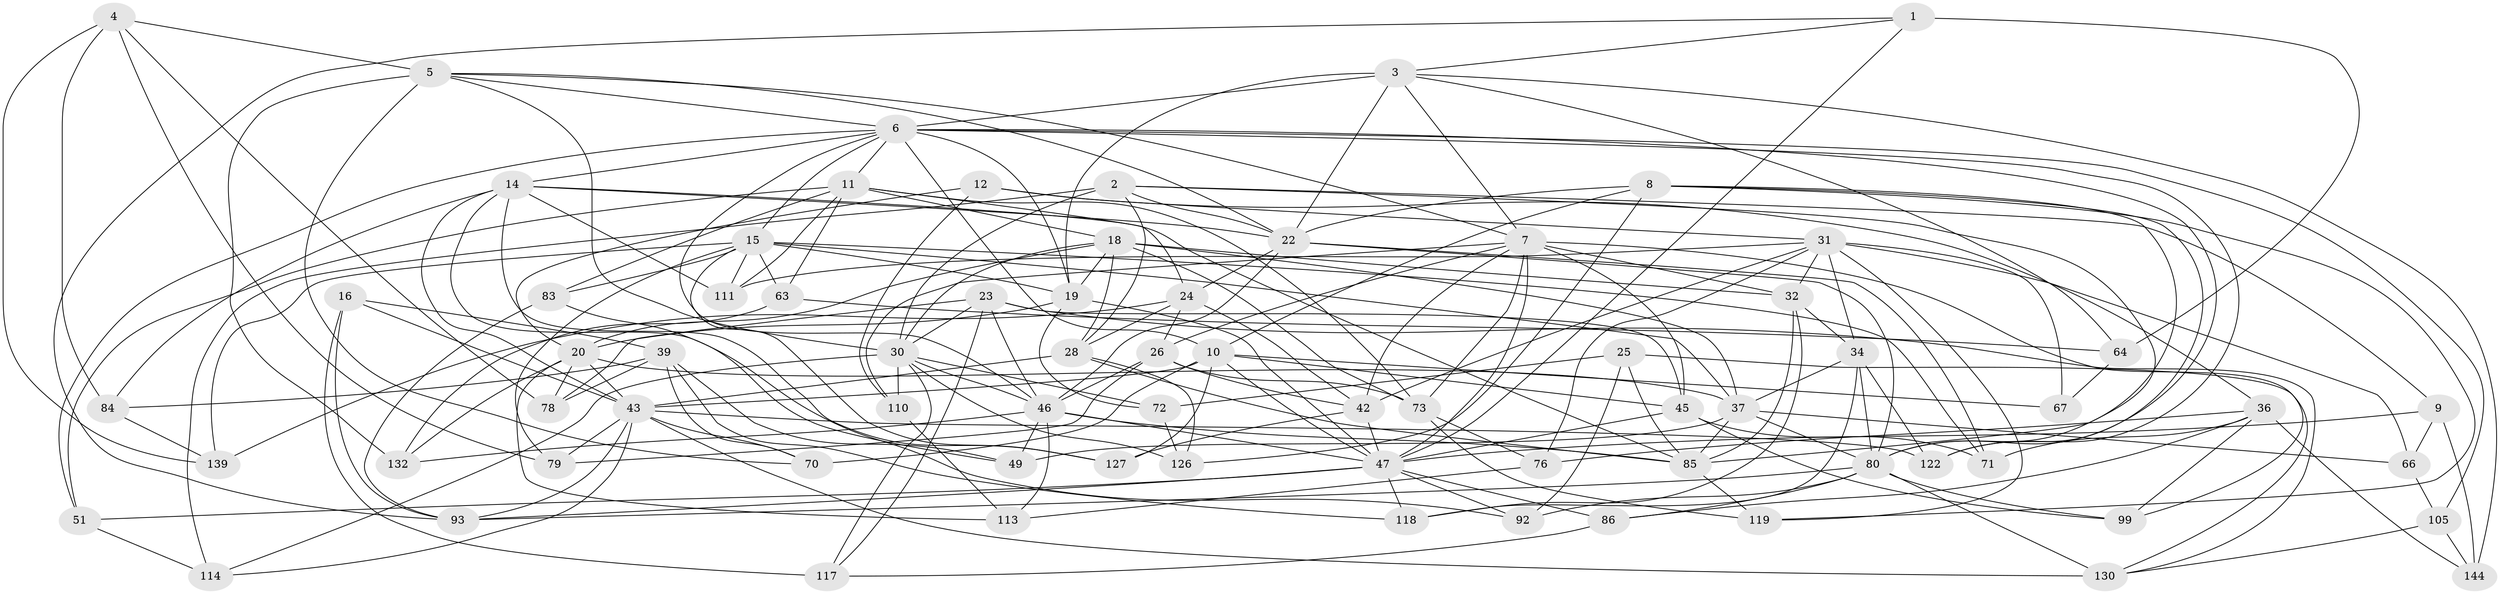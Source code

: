 // original degree distribution, {4: 1.0}
// Generated by graph-tools (version 1.1) at 2025/16/03/09/25 04:16:20]
// undirected, 72 vertices, 209 edges
graph export_dot {
graph [start="1"]
  node [color=gray90,style=filled];
  1;
  2 [super="+102"];
  3 [super="+56+13"];
  4 [super="+95"];
  5 [super="+128+135"];
  6 [super="+17+87+41+120"];
  7 [super="+61+35"];
  8 [super="+59"];
  9;
  10 [super="+50+104"];
  11 [super="+40"];
  12;
  14 [super="+115+27"];
  15 [super="+107+96+77"];
  16;
  18 [super="+21+97"];
  19 [super="+33"];
  20 [super="+131+38"];
  22 [super="+140+52"];
  23 [super="+129"];
  24 [super="+74"];
  25;
  26 [super="+48"];
  28 [super="+29"];
  30 [super="+62"];
  31 [super="+57+125+98"];
  32 [super="+89"];
  34 [super="+109"];
  36 [super="+124"];
  37 [super="+142+81"];
  39 [super="+103"];
  42 [super="+55"];
  43 [super="+44+75+123"];
  45 [super="+54"];
  46 [super="+58+138"];
  47 [super="+141+69+106"];
  49;
  51;
  63;
  64;
  66;
  67;
  70;
  71;
  72;
  73 [super="+108"];
  76;
  78;
  79;
  80 [super="+82+134"];
  83;
  84;
  85 [super="+94+90"];
  86;
  92;
  93 [super="+143"];
  99;
  105;
  110;
  111;
  113;
  114;
  117;
  118;
  119;
  122;
  126;
  127;
  130 [super="+133"];
  132;
  139;
  144;
  1 -- 64;
  1 -- 47;
  1 -- 93;
  1 -- 3;
  2 -- 9;
  2 -- 80;
  2 -- 114;
  2 -- 30;
  2 -- 28;
  2 -- 22;
  3 -- 144;
  3 -- 64;
  3 -- 22 [weight=2];
  3 -- 7;
  3 -- 19;
  3 -- 6;
  4 -- 79;
  4 -- 84;
  4 -- 5 [weight=2];
  4 -- 139;
  4 -- 78;
  5 -- 22;
  5 -- 70;
  5 -- 132;
  5 -- 6;
  5 -- 7;
  5 -- 30;
  6 -- 105;
  6 -- 19;
  6 -- 46;
  6 -- 122;
  6 -- 14;
  6 -- 51;
  6 -- 15;
  6 -- 80;
  6 -- 10;
  6 -- 11;
  7 -- 42;
  7 -- 99;
  7 -- 26;
  7 -- 110;
  7 -- 47;
  7 -- 32;
  7 -- 45;
  7 -- 73;
  8 -- 119;
  8 -- 10;
  8 -- 122;
  8 -- 85;
  8 -- 126;
  8 -- 22;
  9 -- 66;
  9 -- 144;
  9 -- 47;
  10 -- 70;
  10 -- 67;
  10 -- 45;
  10 -- 127;
  10 -- 47;
  10 -- 43;
  11 -- 24;
  11 -- 111;
  11 -- 18;
  11 -- 83;
  11 -- 51;
  11 -- 73;
  11 -- 63;
  12 -- 110;
  12 -- 36;
  12 -- 31;
  12 -- 20;
  14 -- 49;
  14 -- 127;
  14 -- 111;
  14 -- 84;
  14 -- 22;
  14 -- 85;
  14 -- 43;
  15 -- 63;
  15 -- 139;
  15 -- 37;
  15 -- 111;
  15 -- 71;
  15 -- 19;
  15 -- 83;
  15 -- 127;
  15 -- 79;
  16 -- 93;
  16 -- 117;
  16 -- 43;
  16 -- 39;
  18 -- 37;
  18 -- 32;
  18 -- 20;
  18 -- 19;
  18 -- 30;
  18 -- 28;
  18 -- 73;
  19 -- 20 [weight=3];
  19 -- 47 [weight=2];
  19 -- 72;
  20 -- 113;
  20 -- 43;
  20 -- 78;
  20 -- 37;
  20 -- 132;
  22 -- 71;
  22 -- 80;
  22 -- 24;
  22 -- 46;
  23 -- 130;
  23 -- 117;
  23 -- 46;
  23 -- 78;
  23 -- 45;
  23 -- 30;
  24 -- 42;
  24 -- 26;
  24 -- 139;
  24 -- 28;
  25 -- 72;
  25 -- 85;
  25 -- 92;
  25 -- 130;
  26 -- 42;
  26 -- 79;
  26 -- 46;
  26 -- 73;
  28 -- 126;
  28 -- 85;
  28 -- 43;
  30 -- 114;
  30 -- 110;
  30 -- 126;
  30 -- 117;
  30 -- 72;
  30 -- 46;
  31 -- 111;
  31 -- 66;
  31 -- 76;
  31 -- 67 [weight=2];
  31 -- 119;
  31 -- 34;
  31 -- 32;
  31 -- 42;
  32 -- 34;
  32 -- 85;
  32 -- 118;
  34 -- 118;
  34 -- 37;
  34 -- 122;
  34 -- 80;
  36 -- 144;
  36 -- 76;
  36 -- 99;
  36 -- 86;
  36 -- 71;
  37 -- 49;
  37 -- 80;
  37 -- 66;
  37 -- 85;
  39 -- 49;
  39 -- 118;
  39 -- 78;
  39 -- 84;
  39 -- 70;
  42 -- 127;
  42 -- 47;
  43 -- 122;
  43 -- 70;
  43 -- 93;
  43 -- 130 [weight=2];
  43 -- 114;
  43 -- 79;
  45 -- 99;
  45 -- 71;
  45 -- 47;
  46 -- 113;
  46 -- 132;
  46 -- 47;
  46 -- 49;
  46 -- 85;
  47 -- 118;
  47 -- 93;
  47 -- 86;
  47 -- 51;
  47 -- 92;
  51 -- 114;
  63 -- 64;
  63 -- 132;
  64 -- 67;
  66 -- 105;
  72 -- 126;
  73 -- 76;
  73 -- 119;
  76 -- 113;
  80 -- 99;
  80 -- 92;
  80 -- 93;
  80 -- 130;
  80 -- 86;
  83 -- 93;
  83 -- 92;
  84 -- 139;
  85 -- 119;
  86 -- 117;
  105 -- 130;
  105 -- 144;
  110 -- 113;
}
